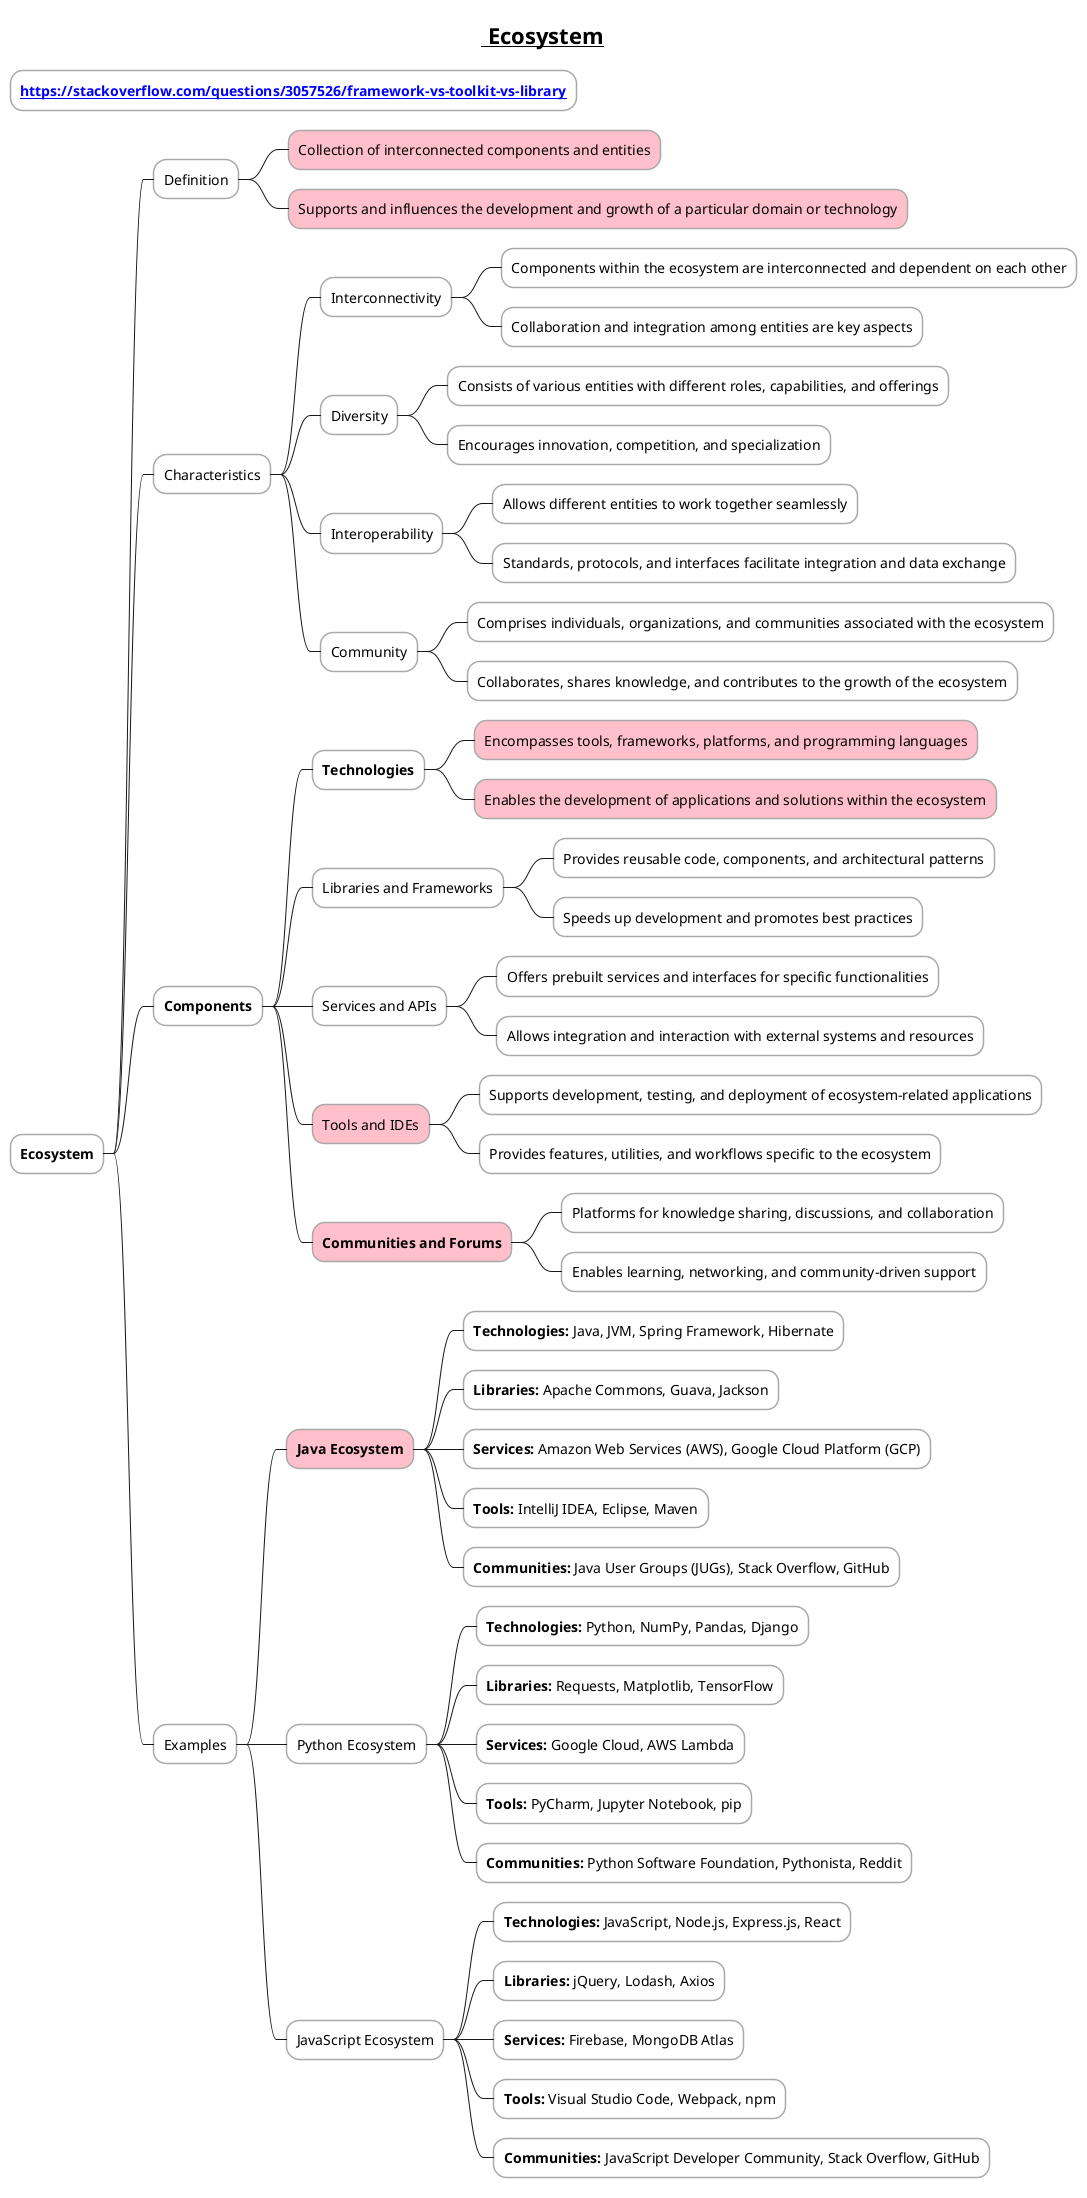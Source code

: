 @startmindmap

skinparam node {
    BorderColor DarkGray
    BackgroundColor White
}

skinparam connector {
    LineColor DarkGray
}

title =__ Ecosystem__

* **[[https://stackoverflow.com/questions/3057526/framework-vs-toolkit-vs-library]]**


* **Ecosystem**

** Definition
***[#pink] Collection of interconnected components and entities
***[#pink] Supports and influences the development and growth of a particular domain or technology

** Characteristics

*** Interconnectivity
**** Components within the ecosystem are interconnected and dependent on each other
**** Collaboration and integration among entities are key aspects

*** Diversity
**** Consists of various entities with different roles, capabilities, and offerings
**** Encourages innovation, competition, and specialization

*** Interoperability
**** Allows different entities to work together seamlessly
**** Standards, protocols, and interfaces facilitate integration and data exchange

*** Community
**** Comprises individuals, organizations, and communities associated with the ecosystem
**** Collaborates, shares knowledge, and contributes to the growth of the ecosystem

** **Components**

*** **Technologies**
****[#pink] Encompasses tools, frameworks, platforms, and programming languages
****[#pink] Enables the development of applications and solutions within the ecosystem

*** Libraries and Frameworks
**** Provides reusable code, components, and architectural patterns
**** Speeds up development and promotes best practices

*** Services and APIs
**** Offers prebuilt services and interfaces for specific functionalities
**** Allows integration and interaction with external systems and resources

***[#pink] Tools and IDEs
**** Supports development, testing, and deployment of ecosystem-related applications
**** Provides features, utilities, and workflows specific to the ecosystem

***[#pink] **Communities and Forums**
**** Platforms for knowledge sharing, discussions, and collaboration
**** Enables learning, networking, and community-driven support

** Examples

***[#pink] **Java Ecosystem**
**** **Technologies:** Java, JVM, Spring Framework, Hibernate
**** **Libraries:** Apache Commons, Guava, Jackson
**** **Services:** Amazon Web Services (AWS), Google Cloud Platform (GCP)
**** **Tools:** IntelliJ IDEA, Eclipse, Maven
**** **Communities:** Java User Groups (JUGs), Stack Overflow, GitHub

*** Python Ecosystem
**** **Technologies:** Python, NumPy, Pandas, Django
**** **Libraries:** Requests, Matplotlib, TensorFlow
**** **Services:** Google Cloud, AWS Lambda
**** **Tools:** PyCharm, Jupyter Notebook, pip
**** **Communities:** Python Software Foundation, Pythonista, Reddit

*** JavaScript Ecosystem
**** **Technologies:** JavaScript, Node.js, Express.js, React
**** **Libraries:** jQuery, Lodash, Axios
**** **Services:** Firebase, MongoDB Atlas
**** **Tools:** Visual Studio Code, Webpack, npm
**** **Communities:** JavaScript Developer Community, Stack Overflow, GitHub

@endmindmap
